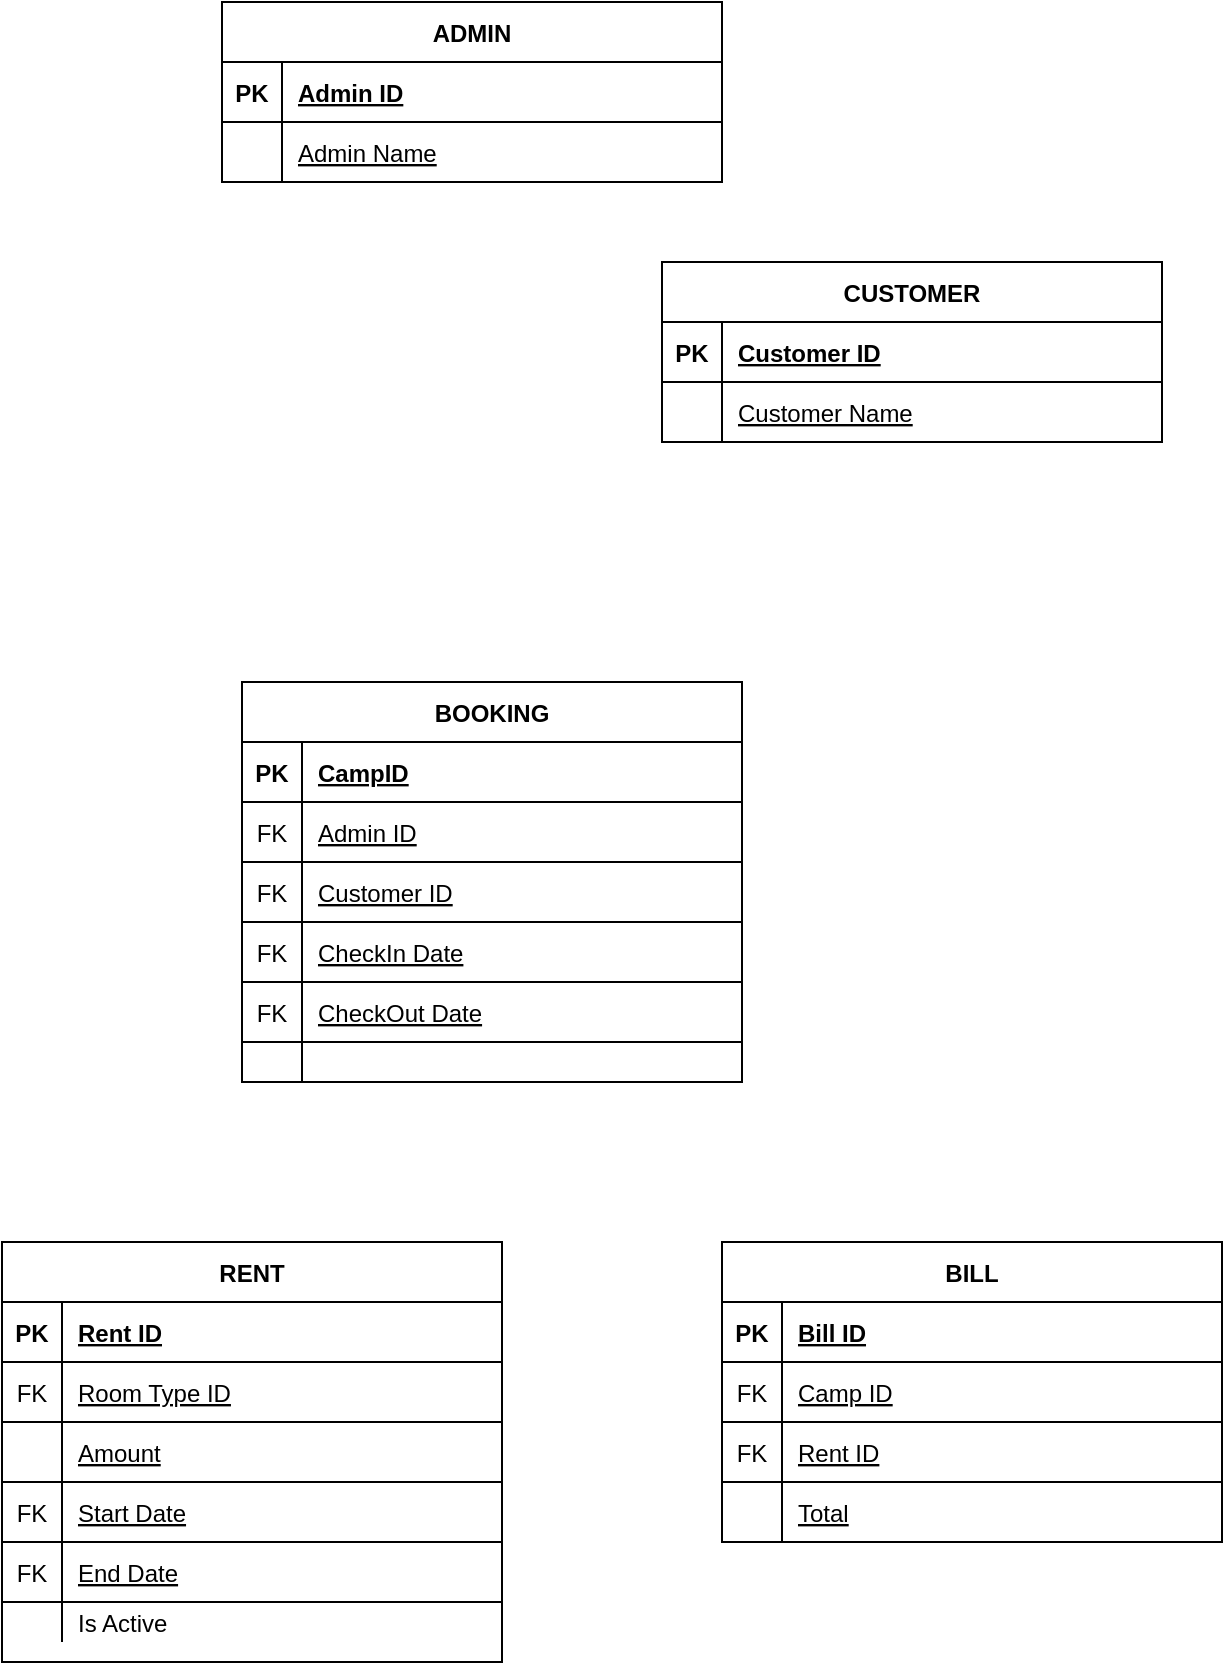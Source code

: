 <mxfile version="14.9.8" type="github">
  <diagram id="R2lEEEUBdFMjLlhIrx00" name="Page-1">
    <mxGraphModel dx="1158" dy="1745" grid="1" gridSize="10" guides="1" tooltips="1" connect="1" arrows="1" fold="1" page="1" pageScale="1" pageWidth="850" pageHeight="1100" math="0" shadow="0" extFonts="Permanent Marker^https://fonts.googleapis.com/css?family=Permanent+Marker">
      <root>
        <mxCell id="0" />
        <mxCell id="1" parent="0" />
        <mxCell id="C-vyLk0tnHw3VtMMgP7b-23" value="BOOKING" style="shape=table;startSize=30;container=1;collapsible=1;childLayout=tableLayout;fixedRows=1;rowLines=0;fontStyle=1;align=center;resizeLast=1;" parent="1" vertex="1">
          <mxGeometry x="120" y="110" width="250" height="200" as="geometry" />
        </mxCell>
        <mxCell id="C-vyLk0tnHw3VtMMgP7b-24" value="" style="shape=partialRectangle;collapsible=0;dropTarget=0;pointerEvents=0;fillColor=none;points=[[0,0.5],[1,0.5]];portConstraint=eastwest;top=0;left=0;right=0;bottom=1;" parent="C-vyLk0tnHw3VtMMgP7b-23" vertex="1">
          <mxGeometry y="30" width="250" height="30" as="geometry" />
        </mxCell>
        <mxCell id="C-vyLk0tnHw3VtMMgP7b-25" value="PK" style="shape=partialRectangle;overflow=hidden;connectable=0;fillColor=none;top=0;left=0;bottom=0;right=0;fontStyle=1;" parent="C-vyLk0tnHw3VtMMgP7b-24" vertex="1">
          <mxGeometry width="30" height="30" as="geometry" />
        </mxCell>
        <mxCell id="C-vyLk0tnHw3VtMMgP7b-26" value="CampID" style="shape=partialRectangle;overflow=hidden;connectable=0;fillColor=none;top=0;left=0;bottom=0;right=0;align=left;spacingLeft=6;fontStyle=5;" parent="C-vyLk0tnHw3VtMMgP7b-24" vertex="1">
          <mxGeometry x="30" width="220" height="30" as="geometry" />
        </mxCell>
        <mxCell id="P4Pfxg6mVfLENpOahTxH-16" value="" style="shape=partialRectangle;collapsible=0;dropTarget=0;pointerEvents=0;fillColor=none;points=[[0,0.5],[1,0.5]];portConstraint=eastwest;top=0;left=0;right=0;bottom=1;" vertex="1" parent="C-vyLk0tnHw3VtMMgP7b-23">
          <mxGeometry y="60" width="250" height="30" as="geometry" />
        </mxCell>
        <mxCell id="P4Pfxg6mVfLENpOahTxH-17" value="FK" style="shape=partialRectangle;overflow=hidden;connectable=0;fillColor=none;top=0;left=0;bottom=0;right=0;fontStyle=0;" vertex="1" parent="P4Pfxg6mVfLENpOahTxH-16">
          <mxGeometry width="30" height="30" as="geometry" />
        </mxCell>
        <mxCell id="P4Pfxg6mVfLENpOahTxH-18" value="Admin ID" style="shape=partialRectangle;overflow=hidden;connectable=0;fillColor=none;top=0;left=0;bottom=0;right=0;align=left;spacingLeft=6;fontStyle=4;" vertex="1" parent="P4Pfxg6mVfLENpOahTxH-16">
          <mxGeometry x="30" width="220" height="30" as="geometry" />
        </mxCell>
        <mxCell id="P4Pfxg6mVfLENpOahTxH-19" value="" style="shape=partialRectangle;collapsible=0;dropTarget=0;pointerEvents=0;fillColor=none;points=[[0,0.5],[1,0.5]];portConstraint=eastwest;top=0;left=0;right=0;bottom=1;" vertex="1" parent="C-vyLk0tnHw3VtMMgP7b-23">
          <mxGeometry y="90" width="250" height="30" as="geometry" />
        </mxCell>
        <mxCell id="P4Pfxg6mVfLENpOahTxH-20" value="FK" style="shape=partialRectangle;overflow=hidden;connectable=0;fillColor=none;top=0;left=0;bottom=0;right=0;fontStyle=0;" vertex="1" parent="P4Pfxg6mVfLENpOahTxH-19">
          <mxGeometry width="30" height="30" as="geometry" />
        </mxCell>
        <mxCell id="P4Pfxg6mVfLENpOahTxH-21" value="Customer ID" style="shape=partialRectangle;overflow=hidden;connectable=0;fillColor=none;top=0;left=0;bottom=0;right=0;align=left;spacingLeft=6;fontStyle=4;" vertex="1" parent="P4Pfxg6mVfLENpOahTxH-19">
          <mxGeometry x="30" width="220" height="30" as="geometry" />
        </mxCell>
        <mxCell id="P4Pfxg6mVfLENpOahTxH-22" value="" style="shape=partialRectangle;collapsible=0;dropTarget=0;pointerEvents=0;fillColor=none;points=[[0,0.5],[1,0.5]];portConstraint=eastwest;top=0;left=0;right=0;bottom=1;" vertex="1" parent="C-vyLk0tnHw3VtMMgP7b-23">
          <mxGeometry y="120" width="250" height="30" as="geometry" />
        </mxCell>
        <mxCell id="P4Pfxg6mVfLENpOahTxH-23" value="FK" style="shape=partialRectangle;overflow=hidden;connectable=0;fillColor=none;top=0;left=0;bottom=0;right=0;fontStyle=0;" vertex="1" parent="P4Pfxg6mVfLENpOahTxH-22">
          <mxGeometry width="30" height="30" as="geometry" />
        </mxCell>
        <mxCell id="P4Pfxg6mVfLENpOahTxH-24" value="CheckIn Date" style="shape=partialRectangle;overflow=hidden;connectable=0;fillColor=none;top=0;left=0;bottom=0;right=0;align=left;spacingLeft=6;fontStyle=4;" vertex="1" parent="P4Pfxg6mVfLENpOahTxH-22">
          <mxGeometry x="30" width="220" height="30" as="geometry" />
        </mxCell>
        <mxCell id="P4Pfxg6mVfLENpOahTxH-25" value="" style="shape=partialRectangle;collapsible=0;dropTarget=0;pointerEvents=0;fillColor=none;points=[[0,0.5],[1,0.5]];portConstraint=eastwest;top=0;left=0;right=0;bottom=1;" vertex="1" parent="C-vyLk0tnHw3VtMMgP7b-23">
          <mxGeometry y="150" width="250" height="30" as="geometry" />
        </mxCell>
        <mxCell id="P4Pfxg6mVfLENpOahTxH-26" value="FK" style="shape=partialRectangle;overflow=hidden;connectable=0;fillColor=none;top=0;left=0;bottom=0;right=0;fontStyle=0;" vertex="1" parent="P4Pfxg6mVfLENpOahTxH-25">
          <mxGeometry width="30" height="30" as="geometry" />
        </mxCell>
        <mxCell id="P4Pfxg6mVfLENpOahTxH-27" value="CheckOut Date" style="shape=partialRectangle;overflow=hidden;connectable=0;fillColor=none;top=0;left=0;bottom=0;right=0;align=left;spacingLeft=6;fontStyle=4;" vertex="1" parent="P4Pfxg6mVfLENpOahTxH-25">
          <mxGeometry x="30" width="220" height="30" as="geometry" />
        </mxCell>
        <mxCell id="C-vyLk0tnHw3VtMMgP7b-27" value="" style="shape=partialRectangle;collapsible=0;dropTarget=0;pointerEvents=0;fillColor=none;points=[[0,0.5],[1,0.5]];portConstraint=eastwest;top=0;left=0;right=0;bottom=0;" parent="C-vyLk0tnHw3VtMMgP7b-23" vertex="1">
          <mxGeometry y="180" width="250" height="20" as="geometry" />
        </mxCell>
        <mxCell id="C-vyLk0tnHw3VtMMgP7b-28" value="" style="shape=partialRectangle;overflow=hidden;connectable=0;fillColor=none;top=0;left=0;bottom=0;right=0;" parent="C-vyLk0tnHw3VtMMgP7b-27" vertex="1">
          <mxGeometry width="30" height="20" as="geometry" />
        </mxCell>
        <mxCell id="C-vyLk0tnHw3VtMMgP7b-29" value="" style="shape=partialRectangle;overflow=hidden;connectable=0;fillColor=none;top=0;left=0;bottom=0;right=0;align=left;spacingLeft=6;" parent="C-vyLk0tnHw3VtMMgP7b-27" vertex="1">
          <mxGeometry x="30" width="220" height="20" as="geometry" />
        </mxCell>
        <mxCell id="P4Pfxg6mVfLENpOahTxH-29" value="ADMIN" style="shape=table;startSize=30;container=1;collapsible=1;childLayout=tableLayout;fixedRows=1;rowLines=0;fontStyle=1;align=center;resizeLast=1;" vertex="1" parent="1">
          <mxGeometry x="110" y="-230" width="250" height="90" as="geometry" />
        </mxCell>
        <mxCell id="P4Pfxg6mVfLENpOahTxH-30" value="" style="shape=partialRectangle;collapsible=0;dropTarget=0;pointerEvents=0;fillColor=none;points=[[0,0.5],[1,0.5]];portConstraint=eastwest;top=0;left=0;right=0;bottom=1;" vertex="1" parent="P4Pfxg6mVfLENpOahTxH-29">
          <mxGeometry y="30" width="250" height="30" as="geometry" />
        </mxCell>
        <mxCell id="P4Pfxg6mVfLENpOahTxH-31" value="PK" style="shape=partialRectangle;overflow=hidden;connectable=0;fillColor=none;top=0;left=0;bottom=0;right=0;fontStyle=1;" vertex="1" parent="P4Pfxg6mVfLENpOahTxH-30">
          <mxGeometry width="30" height="30" as="geometry" />
        </mxCell>
        <mxCell id="P4Pfxg6mVfLENpOahTxH-32" value="Admin ID" style="shape=partialRectangle;overflow=hidden;connectable=0;fillColor=none;top=0;left=0;bottom=0;right=0;align=left;spacingLeft=6;fontStyle=5;" vertex="1" parent="P4Pfxg6mVfLENpOahTxH-30">
          <mxGeometry x="30" width="220" height="30" as="geometry" />
        </mxCell>
        <mxCell id="P4Pfxg6mVfLENpOahTxH-33" value="" style="shape=partialRectangle;collapsible=0;dropTarget=0;pointerEvents=0;fillColor=none;points=[[0,0.5],[1,0.5]];portConstraint=eastwest;top=0;left=0;right=0;bottom=1;" vertex="1" parent="P4Pfxg6mVfLENpOahTxH-29">
          <mxGeometry y="60" width="250" height="30" as="geometry" />
        </mxCell>
        <mxCell id="P4Pfxg6mVfLENpOahTxH-34" value="" style="shape=partialRectangle;overflow=hidden;connectable=0;fillColor=none;top=0;left=0;bottom=0;right=0;fontStyle=0;" vertex="1" parent="P4Pfxg6mVfLENpOahTxH-33">
          <mxGeometry width="30" height="30" as="geometry" />
        </mxCell>
        <mxCell id="P4Pfxg6mVfLENpOahTxH-35" value="Admin Name" style="shape=partialRectangle;overflow=hidden;connectable=0;fillColor=none;top=0;left=0;bottom=0;right=0;align=left;spacingLeft=6;fontStyle=4;" vertex="1" parent="P4Pfxg6mVfLENpOahTxH-33">
          <mxGeometry x="30" width="220" height="30" as="geometry" />
        </mxCell>
        <mxCell id="P4Pfxg6mVfLENpOahTxH-48" value="CUSTOMER" style="shape=table;startSize=30;container=1;collapsible=1;childLayout=tableLayout;fixedRows=1;rowLines=0;fontStyle=1;align=center;resizeLast=1;" vertex="1" parent="1">
          <mxGeometry x="330" y="-100" width="250" height="90" as="geometry" />
        </mxCell>
        <mxCell id="P4Pfxg6mVfLENpOahTxH-49" value="" style="shape=partialRectangle;collapsible=0;dropTarget=0;pointerEvents=0;fillColor=none;points=[[0,0.5],[1,0.5]];portConstraint=eastwest;top=0;left=0;right=0;bottom=1;" vertex="1" parent="P4Pfxg6mVfLENpOahTxH-48">
          <mxGeometry y="30" width="250" height="30" as="geometry" />
        </mxCell>
        <mxCell id="P4Pfxg6mVfLENpOahTxH-50" value="PK" style="shape=partialRectangle;overflow=hidden;connectable=0;fillColor=none;top=0;left=0;bottom=0;right=0;fontStyle=1;" vertex="1" parent="P4Pfxg6mVfLENpOahTxH-49">
          <mxGeometry width="30" height="30" as="geometry" />
        </mxCell>
        <mxCell id="P4Pfxg6mVfLENpOahTxH-51" value="Customer ID" style="shape=partialRectangle;overflow=hidden;connectable=0;fillColor=none;top=0;left=0;bottom=0;right=0;align=left;spacingLeft=6;fontStyle=5;" vertex="1" parent="P4Pfxg6mVfLENpOahTxH-49">
          <mxGeometry x="30" width="220" height="30" as="geometry" />
        </mxCell>
        <mxCell id="P4Pfxg6mVfLENpOahTxH-52" value="" style="shape=partialRectangle;collapsible=0;dropTarget=0;pointerEvents=0;fillColor=none;points=[[0,0.5],[1,0.5]];portConstraint=eastwest;top=0;left=0;right=0;bottom=1;" vertex="1" parent="P4Pfxg6mVfLENpOahTxH-48">
          <mxGeometry y="60" width="250" height="30" as="geometry" />
        </mxCell>
        <mxCell id="P4Pfxg6mVfLENpOahTxH-53" value="" style="shape=partialRectangle;overflow=hidden;connectable=0;fillColor=none;top=0;left=0;bottom=0;right=0;fontStyle=0;" vertex="1" parent="P4Pfxg6mVfLENpOahTxH-52">
          <mxGeometry width="30" height="30" as="geometry" />
        </mxCell>
        <mxCell id="P4Pfxg6mVfLENpOahTxH-54" value="Customer Name" style="shape=partialRectangle;overflow=hidden;connectable=0;fillColor=none;top=0;left=0;bottom=0;right=0;align=left;spacingLeft=6;fontStyle=4;" vertex="1" parent="P4Pfxg6mVfLENpOahTxH-52">
          <mxGeometry x="30" width="220" height="30" as="geometry" />
        </mxCell>
        <mxCell id="P4Pfxg6mVfLENpOahTxH-55" value="BILL" style="shape=table;startSize=30;container=1;collapsible=1;childLayout=tableLayout;fixedRows=1;rowLines=0;fontStyle=1;align=center;resizeLast=1;" vertex="1" parent="1">
          <mxGeometry x="360" y="390" width="250" height="150" as="geometry" />
        </mxCell>
        <mxCell id="P4Pfxg6mVfLENpOahTxH-56" value="" style="shape=partialRectangle;collapsible=0;dropTarget=0;pointerEvents=0;fillColor=none;points=[[0,0.5],[1,0.5]];portConstraint=eastwest;top=0;left=0;right=0;bottom=1;" vertex="1" parent="P4Pfxg6mVfLENpOahTxH-55">
          <mxGeometry y="30" width="250" height="30" as="geometry" />
        </mxCell>
        <mxCell id="P4Pfxg6mVfLENpOahTxH-57" value="PK" style="shape=partialRectangle;overflow=hidden;connectable=0;fillColor=none;top=0;left=0;bottom=0;right=0;fontStyle=1;" vertex="1" parent="P4Pfxg6mVfLENpOahTxH-56">
          <mxGeometry width="30" height="30" as="geometry" />
        </mxCell>
        <mxCell id="P4Pfxg6mVfLENpOahTxH-58" value="Bill ID" style="shape=partialRectangle;overflow=hidden;connectable=0;fillColor=none;top=0;left=0;bottom=0;right=0;align=left;spacingLeft=6;fontStyle=5;" vertex="1" parent="P4Pfxg6mVfLENpOahTxH-56">
          <mxGeometry x="30" width="220" height="30" as="geometry" />
        </mxCell>
        <mxCell id="P4Pfxg6mVfLENpOahTxH-59" value="" style="shape=partialRectangle;collapsible=0;dropTarget=0;pointerEvents=0;fillColor=none;points=[[0,0.5],[1,0.5]];portConstraint=eastwest;top=0;left=0;right=0;bottom=1;" vertex="1" parent="P4Pfxg6mVfLENpOahTxH-55">
          <mxGeometry y="60" width="250" height="30" as="geometry" />
        </mxCell>
        <mxCell id="P4Pfxg6mVfLENpOahTxH-60" value="FK" style="shape=partialRectangle;overflow=hidden;connectable=0;fillColor=none;top=0;left=0;bottom=0;right=0;fontStyle=0;" vertex="1" parent="P4Pfxg6mVfLENpOahTxH-59">
          <mxGeometry width="30" height="30" as="geometry" />
        </mxCell>
        <mxCell id="P4Pfxg6mVfLENpOahTxH-61" value="Camp ID" style="shape=partialRectangle;overflow=hidden;connectable=0;fillColor=none;top=0;left=0;bottom=0;right=0;align=left;spacingLeft=6;fontStyle=4;" vertex="1" parent="P4Pfxg6mVfLENpOahTxH-59">
          <mxGeometry x="30" width="220" height="30" as="geometry" />
        </mxCell>
        <mxCell id="P4Pfxg6mVfLENpOahTxH-62" value="" style="shape=partialRectangle;collapsible=0;dropTarget=0;pointerEvents=0;fillColor=none;points=[[0,0.5],[1,0.5]];portConstraint=eastwest;top=0;left=0;right=0;bottom=1;" vertex="1" parent="P4Pfxg6mVfLENpOahTxH-55">
          <mxGeometry y="90" width="250" height="30" as="geometry" />
        </mxCell>
        <mxCell id="P4Pfxg6mVfLENpOahTxH-63" value="FK" style="shape=partialRectangle;overflow=hidden;connectable=0;fillColor=none;top=0;left=0;bottom=0;right=0;fontStyle=0;" vertex="1" parent="P4Pfxg6mVfLENpOahTxH-62">
          <mxGeometry width="30" height="30" as="geometry" />
        </mxCell>
        <mxCell id="P4Pfxg6mVfLENpOahTxH-64" value="Rent ID" style="shape=partialRectangle;overflow=hidden;connectable=0;fillColor=none;top=0;left=0;bottom=0;right=0;align=left;spacingLeft=6;fontStyle=4;" vertex="1" parent="P4Pfxg6mVfLENpOahTxH-62">
          <mxGeometry x="30" width="220" height="30" as="geometry" />
        </mxCell>
        <mxCell id="P4Pfxg6mVfLENpOahTxH-65" value="" style="shape=partialRectangle;collapsible=0;dropTarget=0;pointerEvents=0;fillColor=none;points=[[0,0.5],[1,0.5]];portConstraint=eastwest;top=0;left=0;right=0;bottom=1;" vertex="1" parent="P4Pfxg6mVfLENpOahTxH-55">
          <mxGeometry y="120" width="250" height="30" as="geometry" />
        </mxCell>
        <mxCell id="P4Pfxg6mVfLENpOahTxH-66" value="" style="shape=partialRectangle;overflow=hidden;connectable=0;fillColor=none;top=0;left=0;bottom=0;right=0;fontStyle=0;" vertex="1" parent="P4Pfxg6mVfLENpOahTxH-65">
          <mxGeometry width="30" height="30" as="geometry" />
        </mxCell>
        <mxCell id="P4Pfxg6mVfLENpOahTxH-67" value="Total" style="shape=partialRectangle;overflow=hidden;connectable=0;fillColor=none;top=0;left=0;bottom=0;right=0;align=left;spacingLeft=6;fontStyle=4;" vertex="1" parent="P4Pfxg6mVfLENpOahTxH-65">
          <mxGeometry x="30" width="220" height="30" as="geometry" />
        </mxCell>
        <mxCell id="P4Pfxg6mVfLENpOahTxH-74" value="RENT" style="shape=table;startSize=30;container=1;collapsible=1;childLayout=tableLayout;fixedRows=1;rowLines=0;fontStyle=1;align=center;resizeLast=1;" vertex="1" parent="1">
          <mxGeometry y="390" width="250" height="210" as="geometry" />
        </mxCell>
        <mxCell id="P4Pfxg6mVfLENpOahTxH-75" value="" style="shape=partialRectangle;collapsible=0;dropTarget=0;pointerEvents=0;fillColor=none;points=[[0,0.5],[1,0.5]];portConstraint=eastwest;top=0;left=0;right=0;bottom=1;" vertex="1" parent="P4Pfxg6mVfLENpOahTxH-74">
          <mxGeometry y="30" width="250" height="30" as="geometry" />
        </mxCell>
        <mxCell id="P4Pfxg6mVfLENpOahTxH-76" value="PK" style="shape=partialRectangle;overflow=hidden;connectable=0;fillColor=none;top=0;left=0;bottom=0;right=0;fontStyle=1;" vertex="1" parent="P4Pfxg6mVfLENpOahTxH-75">
          <mxGeometry width="30" height="30" as="geometry" />
        </mxCell>
        <mxCell id="P4Pfxg6mVfLENpOahTxH-77" value="Rent ID" style="shape=partialRectangle;overflow=hidden;connectable=0;fillColor=none;top=0;left=0;bottom=0;right=0;align=left;spacingLeft=6;fontStyle=5;" vertex="1" parent="P4Pfxg6mVfLENpOahTxH-75">
          <mxGeometry x="30" width="220" height="30" as="geometry" />
        </mxCell>
        <mxCell id="P4Pfxg6mVfLENpOahTxH-78" value="" style="shape=partialRectangle;collapsible=0;dropTarget=0;pointerEvents=0;fillColor=none;points=[[0,0.5],[1,0.5]];portConstraint=eastwest;top=0;left=0;right=0;bottom=1;" vertex="1" parent="P4Pfxg6mVfLENpOahTxH-74">
          <mxGeometry y="60" width="250" height="30" as="geometry" />
        </mxCell>
        <mxCell id="P4Pfxg6mVfLENpOahTxH-79" value="FK" style="shape=partialRectangle;overflow=hidden;connectable=0;fillColor=none;top=0;left=0;bottom=0;right=0;fontStyle=0;" vertex="1" parent="P4Pfxg6mVfLENpOahTxH-78">
          <mxGeometry width="30" height="30" as="geometry" />
        </mxCell>
        <mxCell id="P4Pfxg6mVfLENpOahTxH-80" value="Room Type ID" style="shape=partialRectangle;overflow=hidden;connectable=0;fillColor=none;top=0;left=0;bottom=0;right=0;align=left;spacingLeft=6;fontStyle=4;" vertex="1" parent="P4Pfxg6mVfLENpOahTxH-78">
          <mxGeometry x="30" width="220" height="30" as="geometry" />
        </mxCell>
        <mxCell id="P4Pfxg6mVfLENpOahTxH-81" value="" style="shape=partialRectangle;collapsible=0;dropTarget=0;pointerEvents=0;fillColor=none;points=[[0,0.5],[1,0.5]];portConstraint=eastwest;top=0;left=0;right=0;bottom=1;" vertex="1" parent="P4Pfxg6mVfLENpOahTxH-74">
          <mxGeometry y="90" width="250" height="30" as="geometry" />
        </mxCell>
        <mxCell id="P4Pfxg6mVfLENpOahTxH-82" value="" style="shape=partialRectangle;overflow=hidden;connectable=0;fillColor=none;top=0;left=0;bottom=0;right=0;fontStyle=0;" vertex="1" parent="P4Pfxg6mVfLENpOahTxH-81">
          <mxGeometry width="30" height="30" as="geometry" />
        </mxCell>
        <mxCell id="P4Pfxg6mVfLENpOahTxH-83" value="Amount" style="shape=partialRectangle;overflow=hidden;connectable=0;fillColor=none;top=0;left=0;bottom=0;right=0;align=left;spacingLeft=6;fontStyle=4;" vertex="1" parent="P4Pfxg6mVfLENpOahTxH-81">
          <mxGeometry x="30" width="220" height="30" as="geometry" />
        </mxCell>
        <mxCell id="P4Pfxg6mVfLENpOahTxH-84" value="" style="shape=partialRectangle;collapsible=0;dropTarget=0;pointerEvents=0;fillColor=none;points=[[0,0.5],[1,0.5]];portConstraint=eastwest;top=0;left=0;right=0;bottom=1;" vertex="1" parent="P4Pfxg6mVfLENpOahTxH-74">
          <mxGeometry y="120" width="250" height="30" as="geometry" />
        </mxCell>
        <mxCell id="P4Pfxg6mVfLENpOahTxH-85" value="FK" style="shape=partialRectangle;overflow=hidden;connectable=0;fillColor=none;top=0;left=0;bottom=0;right=0;fontStyle=0;" vertex="1" parent="P4Pfxg6mVfLENpOahTxH-84">
          <mxGeometry width="30" height="30" as="geometry" />
        </mxCell>
        <mxCell id="P4Pfxg6mVfLENpOahTxH-86" value="Start Date" style="shape=partialRectangle;overflow=hidden;connectable=0;fillColor=none;top=0;left=0;bottom=0;right=0;align=left;spacingLeft=6;fontStyle=4;" vertex="1" parent="P4Pfxg6mVfLENpOahTxH-84">
          <mxGeometry x="30" width="220" height="30" as="geometry" />
        </mxCell>
        <mxCell id="P4Pfxg6mVfLENpOahTxH-87" value="" style="shape=partialRectangle;collapsible=0;dropTarget=0;pointerEvents=0;fillColor=none;points=[[0,0.5],[1,0.5]];portConstraint=eastwest;top=0;left=0;right=0;bottom=1;" vertex="1" parent="P4Pfxg6mVfLENpOahTxH-74">
          <mxGeometry y="150" width="250" height="30" as="geometry" />
        </mxCell>
        <mxCell id="P4Pfxg6mVfLENpOahTxH-88" value="FK" style="shape=partialRectangle;overflow=hidden;connectable=0;fillColor=none;top=0;left=0;bottom=0;right=0;fontStyle=0;" vertex="1" parent="P4Pfxg6mVfLENpOahTxH-87">
          <mxGeometry width="30" height="30" as="geometry" />
        </mxCell>
        <mxCell id="P4Pfxg6mVfLENpOahTxH-89" value="End Date" style="shape=partialRectangle;overflow=hidden;connectable=0;fillColor=none;top=0;left=0;bottom=0;right=0;align=left;spacingLeft=6;fontStyle=4;" vertex="1" parent="P4Pfxg6mVfLENpOahTxH-87">
          <mxGeometry x="30" width="220" height="30" as="geometry" />
        </mxCell>
        <mxCell id="P4Pfxg6mVfLENpOahTxH-90" value="" style="shape=partialRectangle;collapsible=0;dropTarget=0;pointerEvents=0;fillColor=none;points=[[0,0.5],[1,0.5]];portConstraint=eastwest;top=0;left=0;right=0;bottom=0;" vertex="1" parent="P4Pfxg6mVfLENpOahTxH-74">
          <mxGeometry y="180" width="250" height="20" as="geometry" />
        </mxCell>
        <mxCell id="P4Pfxg6mVfLENpOahTxH-91" value="" style="shape=partialRectangle;overflow=hidden;connectable=0;fillColor=none;top=0;left=0;bottom=0;right=0;" vertex="1" parent="P4Pfxg6mVfLENpOahTxH-90">
          <mxGeometry width="30" height="20" as="geometry" />
        </mxCell>
        <mxCell id="P4Pfxg6mVfLENpOahTxH-92" value="Is Active" style="shape=partialRectangle;overflow=hidden;connectable=0;fillColor=none;top=0;left=0;bottom=0;right=0;align=left;spacingLeft=6;" vertex="1" parent="P4Pfxg6mVfLENpOahTxH-90">
          <mxGeometry x="30" width="220" height="20" as="geometry" />
        </mxCell>
      </root>
    </mxGraphModel>
  </diagram>
</mxfile>
